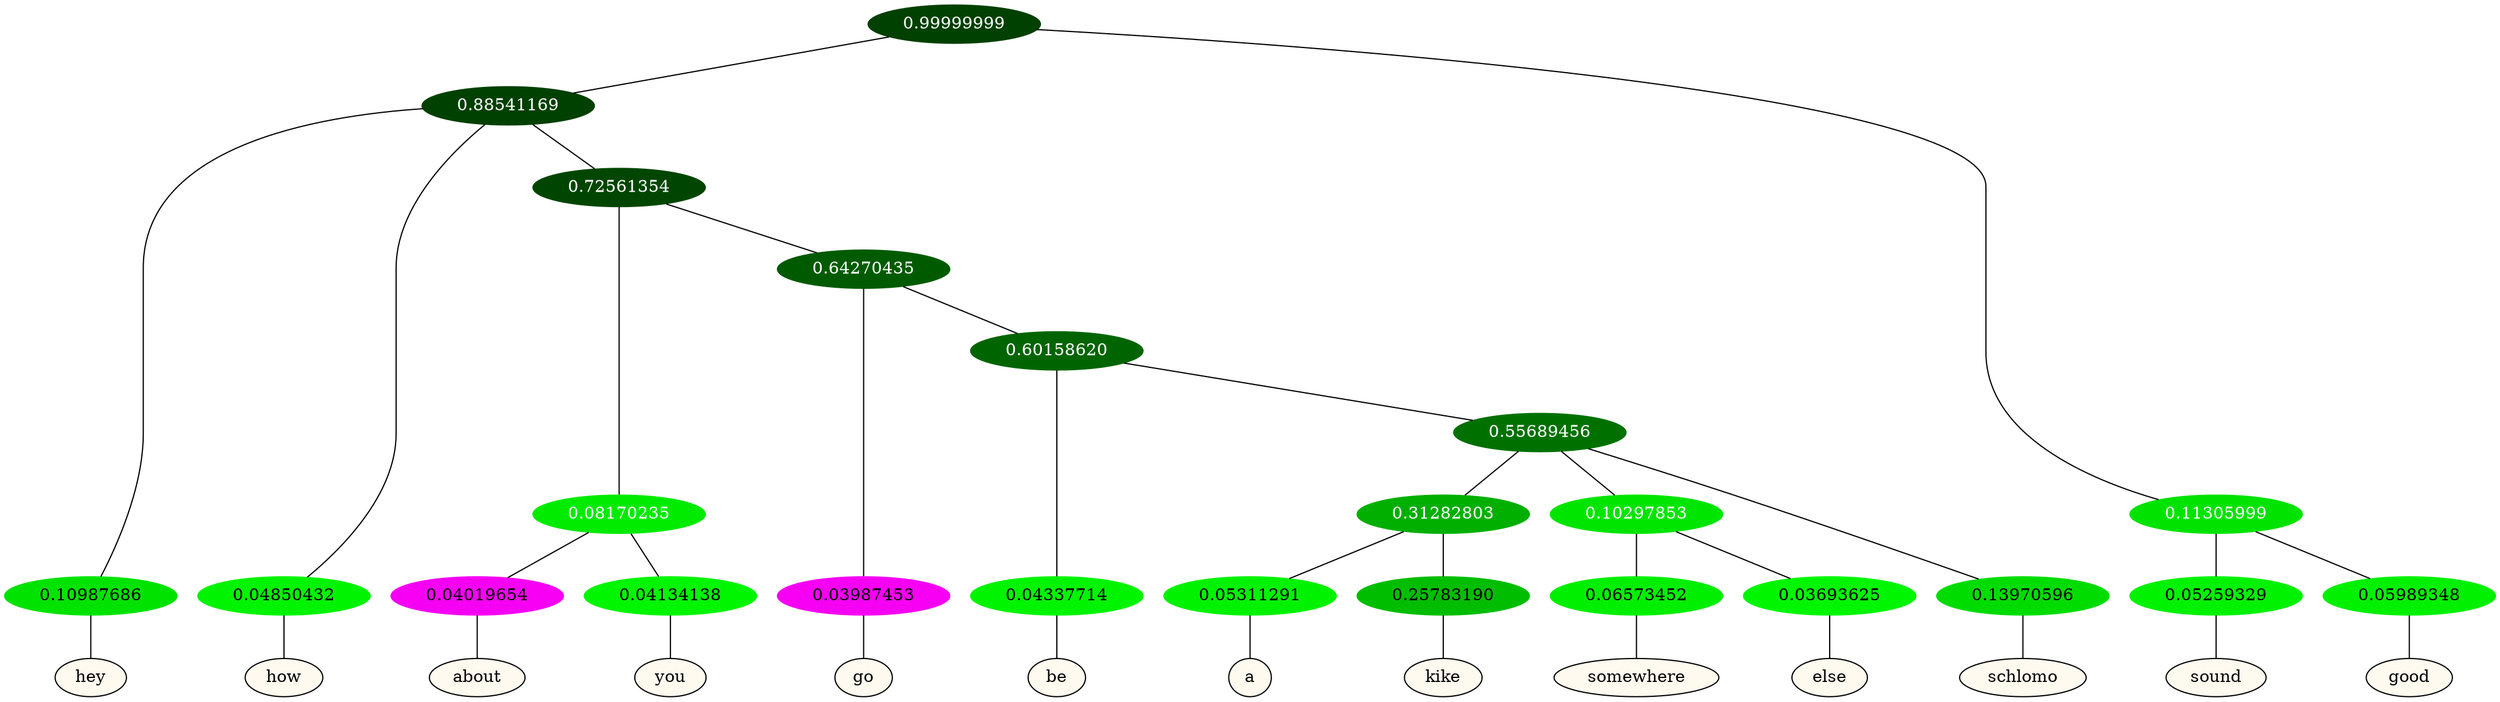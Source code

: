 graph {
	node [format=png height=0.15 nodesep=0.001 ordering=out overlap=prism overlap_scaling=0.01 ranksep=0.001 ratio=0.2 style=filled width=0.15]
	{
		rank=same
		a_w_3 [label=hey color=black fillcolor=floralwhite style="filled,solid"]
		a_w_4 [label=how color=black fillcolor=floralwhite style="filled,solid"]
		a_w_10 [label=about color=black fillcolor=floralwhite style="filled,solid"]
		a_w_11 [label=you color=black fillcolor=floralwhite style="filled,solid"]
		a_w_12 [label=go color=black fillcolor=floralwhite style="filled,solid"]
		a_w_14 [label=be color=black fillcolor=floralwhite style="filled,solid"]
		a_w_19 [label=a color=black fillcolor=floralwhite style="filled,solid"]
		a_w_20 [label=kike color=black fillcolor=floralwhite style="filled,solid"]
		a_w_21 [label=somewhere color=black fillcolor=floralwhite style="filled,solid"]
		a_w_22 [label=else color=black fillcolor=floralwhite style="filled,solid"]
		a_w_18 [label=schlomo color=black fillcolor=floralwhite style="filled,solid"]
		a_w_6 [label=sound color=black fillcolor=floralwhite style="filled,solid"]
		a_w_7 [label=good color=black fillcolor=floralwhite style="filled,solid"]
	}
	a_n_3 -- a_w_3
	a_n_4 -- a_w_4
	a_n_10 -- a_w_10
	a_n_11 -- a_w_11
	a_n_12 -- a_w_12
	a_n_14 -- a_w_14
	a_n_19 -- a_w_19
	a_n_20 -- a_w_20
	a_n_21 -- a_w_21
	a_n_22 -- a_w_22
	a_n_18 -- a_w_18
	a_n_6 -- a_w_6
	a_n_7 -- a_w_7
	{
		rank=same
		a_n_3 [label=0.10987686 color="0.334 1.000 0.890" fontcolor=black]
		a_n_4 [label=0.04850432 color="0.334 1.000 0.951" fontcolor=black]
		a_n_10 [label=0.04019654 color="0.835 1.000 0.960" fontcolor=black]
		a_n_11 [label=0.04134138 color="0.334 1.000 0.959" fontcolor=black]
		a_n_12 [label=0.03987453 color="0.835 1.000 0.960" fontcolor=black]
		a_n_14 [label=0.04337714 color="0.334 1.000 0.957" fontcolor=black]
		a_n_19 [label=0.05311291 color="0.334 1.000 0.947" fontcolor=black]
		a_n_20 [label=0.25783190 color="0.334 1.000 0.742" fontcolor=black]
		a_n_21 [label=0.06573452 color="0.334 1.000 0.934" fontcolor=black]
		a_n_22 [label=0.03693625 color="0.334 1.000 0.963" fontcolor=black]
		a_n_18 [label=0.13970596 color="0.334 1.000 0.860" fontcolor=black]
		a_n_6 [label=0.05259329 color="0.334 1.000 0.947" fontcolor=black]
		a_n_7 [label=0.05989348 color="0.334 1.000 0.940" fontcolor=black]
	}
	a_n_0 [label=0.99999999 color="0.334 1.000 0.250" fontcolor=grey99]
	a_n_1 [label=0.88541169 color="0.334 1.000 0.250" fontcolor=grey99]
	a_n_0 -- a_n_1
	a_n_2 [label=0.11305999 color="0.334 1.000 0.887" fontcolor=grey99]
	a_n_0 -- a_n_2
	a_n_1 -- a_n_3
	a_n_1 -- a_n_4
	a_n_5 [label=0.72561354 color="0.334 1.000 0.274" fontcolor=grey99]
	a_n_1 -- a_n_5
	a_n_2 -- a_n_6
	a_n_2 -- a_n_7
	a_n_8 [label=0.08170235 color="0.334 1.000 0.918" fontcolor=grey99]
	a_n_5 -- a_n_8
	a_n_9 [label=0.64270435 color="0.334 1.000 0.357" fontcolor=grey99]
	a_n_5 -- a_n_9
	a_n_8 -- a_n_10
	a_n_8 -- a_n_11
	a_n_9 -- a_n_12
	a_n_13 [label=0.60158620 color="0.334 1.000 0.398" fontcolor=grey99]
	a_n_9 -- a_n_13
	a_n_13 -- a_n_14
	a_n_15 [label=0.55689456 color="0.334 1.000 0.443" fontcolor=grey99]
	a_n_13 -- a_n_15
	a_n_16 [label=0.31282803 color="0.334 1.000 0.687" fontcolor=grey99]
	a_n_15 -- a_n_16
	a_n_17 [label=0.10297853 color="0.334 1.000 0.897" fontcolor=grey99]
	a_n_15 -- a_n_17
	a_n_15 -- a_n_18
	a_n_16 -- a_n_19
	a_n_16 -- a_n_20
	a_n_17 -- a_n_21
	a_n_17 -- a_n_22
}
